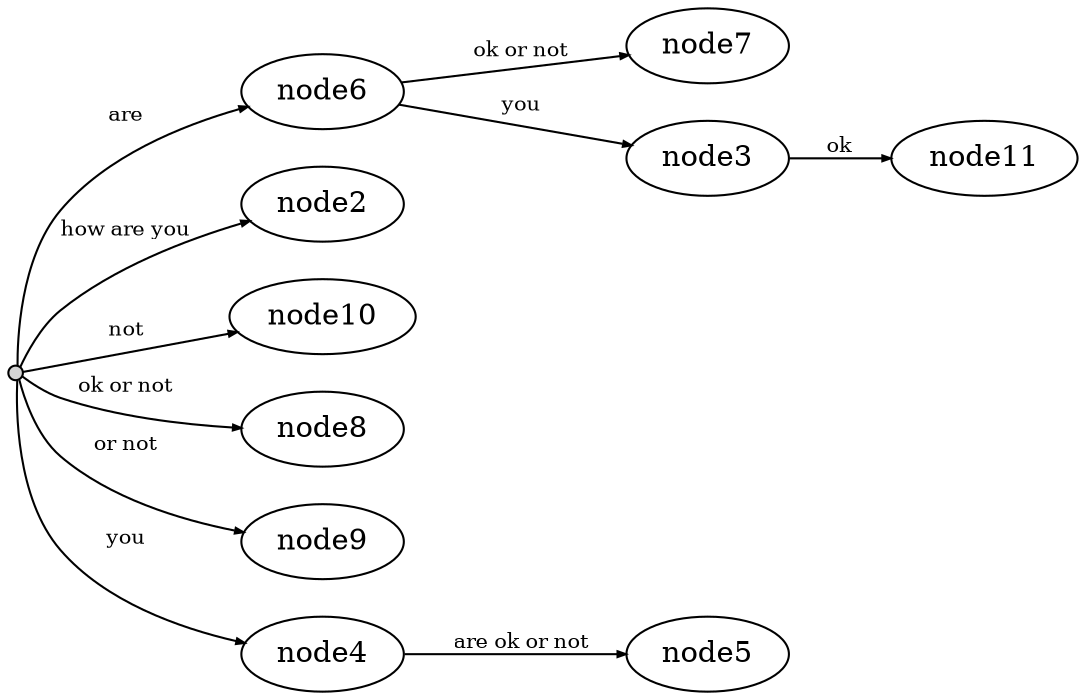 digraph {
	rankdir = LR;
	edge [arrowsize=0.4,fontsize=10]
	node1 [label="",style=filled,fillcolor=lightgrey,shape=circle,width=.1,height=.1];
//------edges------
	node1 -> node6 [label="are",weight=3]
	node6 -> node7 [label="ok or not",weight=3]
	node6 -> node3 [label="you",weight=3]
	node3 -> node11 [label="ok",weight=3]
	node1 -> node2 [label="how are you",weight=3]
	node1 -> node10 [label="not",weight=3]
	node1 -> node8 [label="ok or not",weight=3]
	node1 -> node9 [label="or not",weight=3]
	node1 -> node4 [label="you",weight=3]
	node4 -> node5 [label="are ok or not",weight=3]
}
